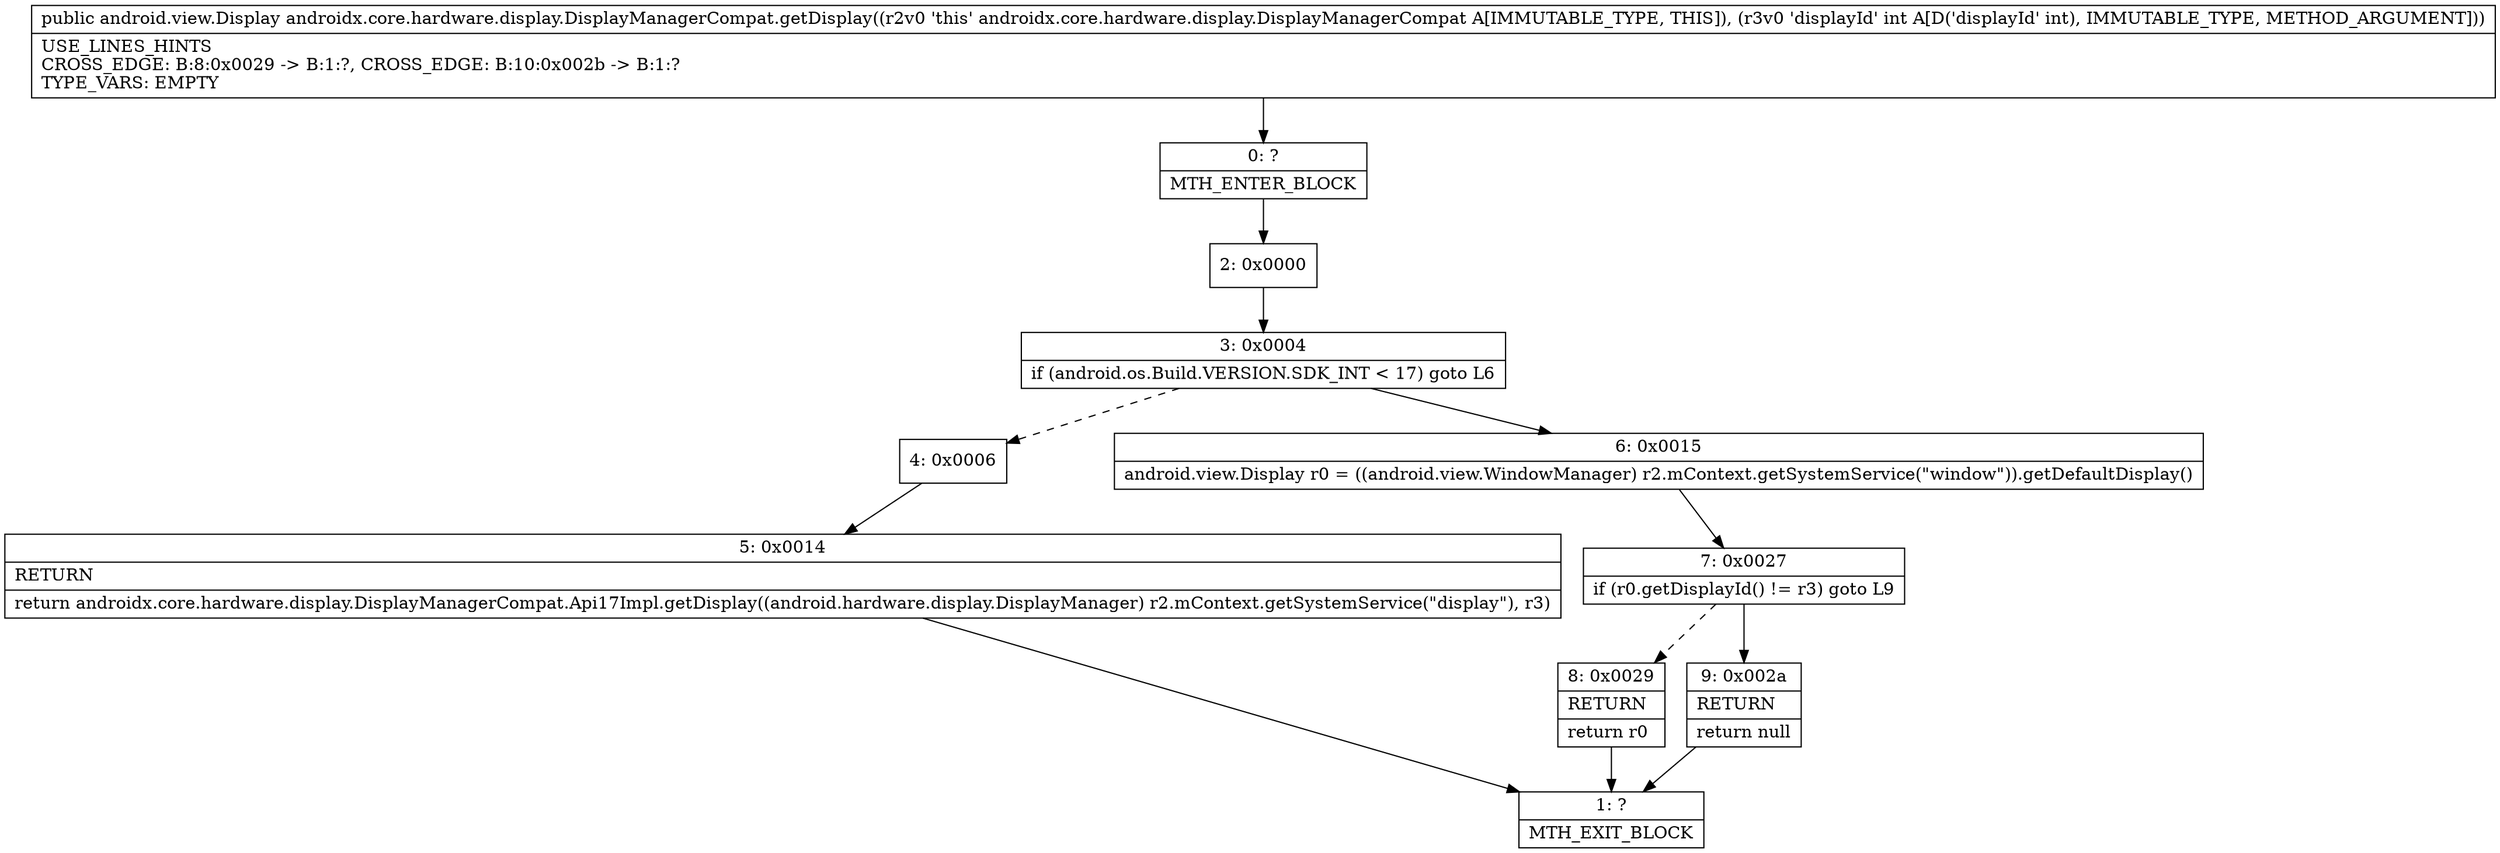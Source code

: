 digraph "CFG forandroidx.core.hardware.display.DisplayManagerCompat.getDisplay(I)Landroid\/view\/Display;" {
Node_0 [shape=record,label="{0\:\ ?|MTH_ENTER_BLOCK\l}"];
Node_2 [shape=record,label="{2\:\ 0x0000}"];
Node_3 [shape=record,label="{3\:\ 0x0004|if (android.os.Build.VERSION.SDK_INT \< 17) goto L6\l}"];
Node_4 [shape=record,label="{4\:\ 0x0006}"];
Node_5 [shape=record,label="{5\:\ 0x0014|RETURN\l|return androidx.core.hardware.display.DisplayManagerCompat.Api17Impl.getDisplay((android.hardware.display.DisplayManager) r2.mContext.getSystemService(\"display\"), r3)\l}"];
Node_1 [shape=record,label="{1\:\ ?|MTH_EXIT_BLOCK\l}"];
Node_6 [shape=record,label="{6\:\ 0x0015|android.view.Display r0 = ((android.view.WindowManager) r2.mContext.getSystemService(\"window\")).getDefaultDisplay()\l}"];
Node_7 [shape=record,label="{7\:\ 0x0027|if (r0.getDisplayId() != r3) goto L9\l}"];
Node_8 [shape=record,label="{8\:\ 0x0029|RETURN\l|return r0\l}"];
Node_9 [shape=record,label="{9\:\ 0x002a|RETURN\l|return null\l}"];
MethodNode[shape=record,label="{public android.view.Display androidx.core.hardware.display.DisplayManagerCompat.getDisplay((r2v0 'this' androidx.core.hardware.display.DisplayManagerCompat A[IMMUTABLE_TYPE, THIS]), (r3v0 'displayId' int A[D('displayId' int), IMMUTABLE_TYPE, METHOD_ARGUMENT]))  | USE_LINES_HINTS\lCROSS_EDGE: B:8:0x0029 \-\> B:1:?, CROSS_EDGE: B:10:0x002b \-\> B:1:?\lTYPE_VARS: EMPTY\l}"];
MethodNode -> Node_0;Node_0 -> Node_2;
Node_2 -> Node_3;
Node_3 -> Node_4[style=dashed];
Node_3 -> Node_6;
Node_4 -> Node_5;
Node_5 -> Node_1;
Node_6 -> Node_7;
Node_7 -> Node_8[style=dashed];
Node_7 -> Node_9;
Node_8 -> Node_1;
Node_9 -> Node_1;
}


